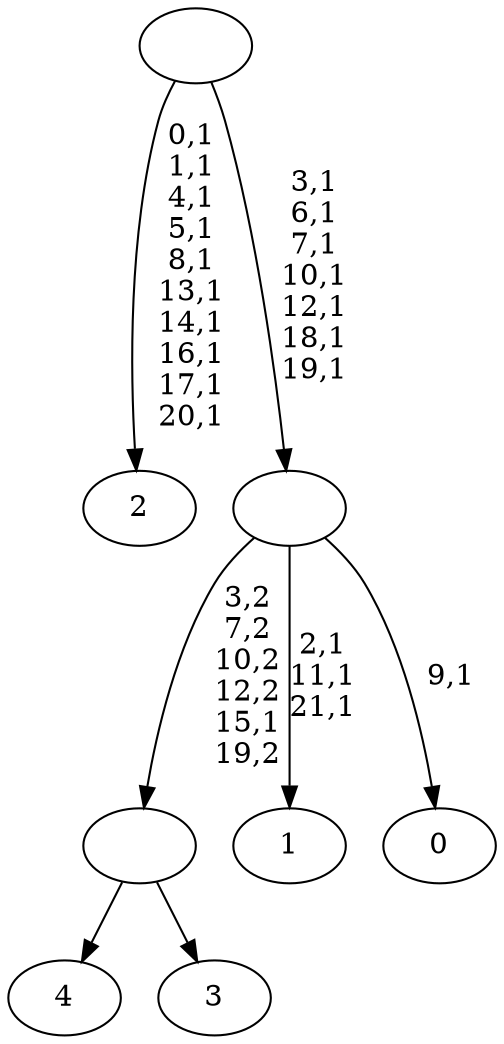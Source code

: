 digraph T {
	27 [label="4"]
	26 [label="3"]
	25 [label=""]
	24 [label="2"]
	13 [label="1"]
	9 [label="0"]
	7 [label=""]
	0 [label=""]
	25 -> 27 [label=""]
	25 -> 26 [label=""]
	7 -> 9 [label="9,1"]
	7 -> 13 [label="2,1\n11,1\n21,1"]
	7 -> 25 [label="3,2\n7,2\n10,2\n12,2\n15,1\n19,2"]
	0 -> 7 [label="3,1\n6,1\n7,1\n10,1\n12,1\n18,1\n19,1"]
	0 -> 24 [label="0,1\n1,1\n4,1\n5,1\n8,1\n13,1\n14,1\n16,1\n17,1\n20,1"]
}
